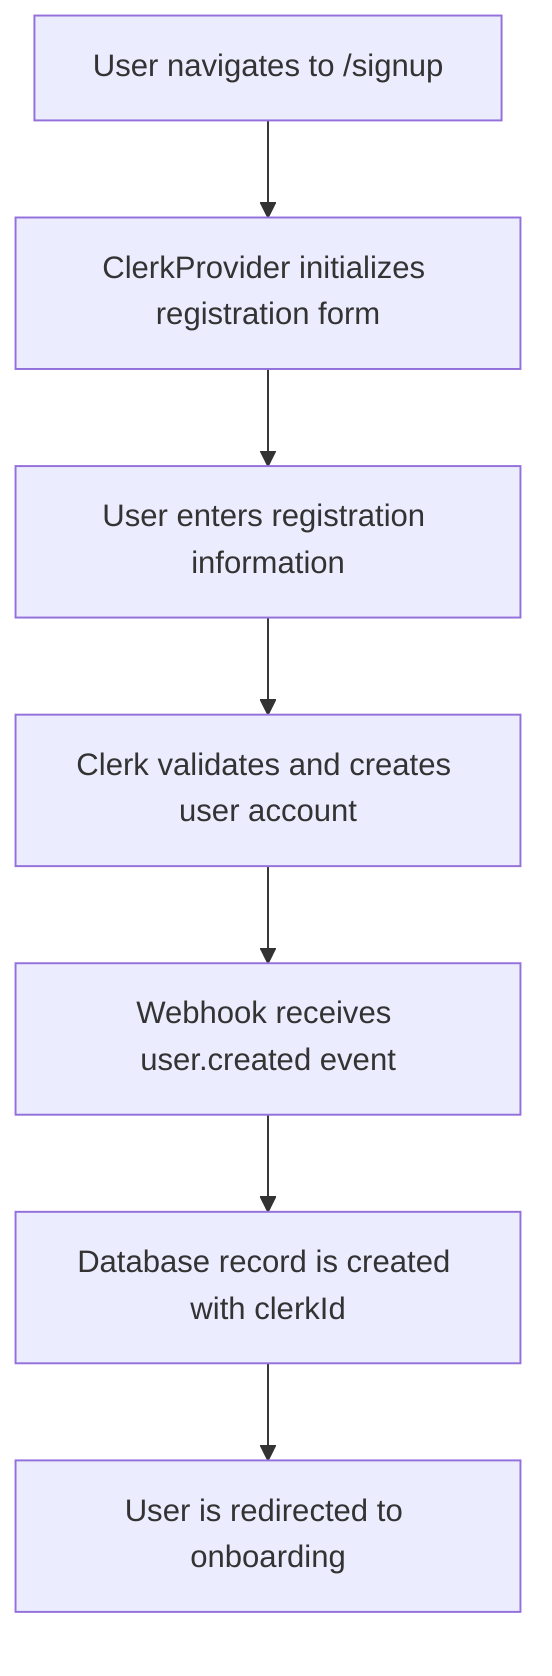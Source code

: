 flowchart TD
    %% Sign-Up Flow
    %% Process for registering new users

    step1["User navigates to /signup"]
    step1 --> step2
    step2["ClerkProvider initializes registration form"]
    step2 --> step3
    step3["User enters registration information"]
    step3 --> step4
    step4["Clerk validates and creates user account"]
    step4 --> step5
    step5["Webhook receives user.created event"]
    step5 --> step6
    step6["Database record is created with clerkId"]
    step6 --> step7
    step7["User is redirected to onboarding"]